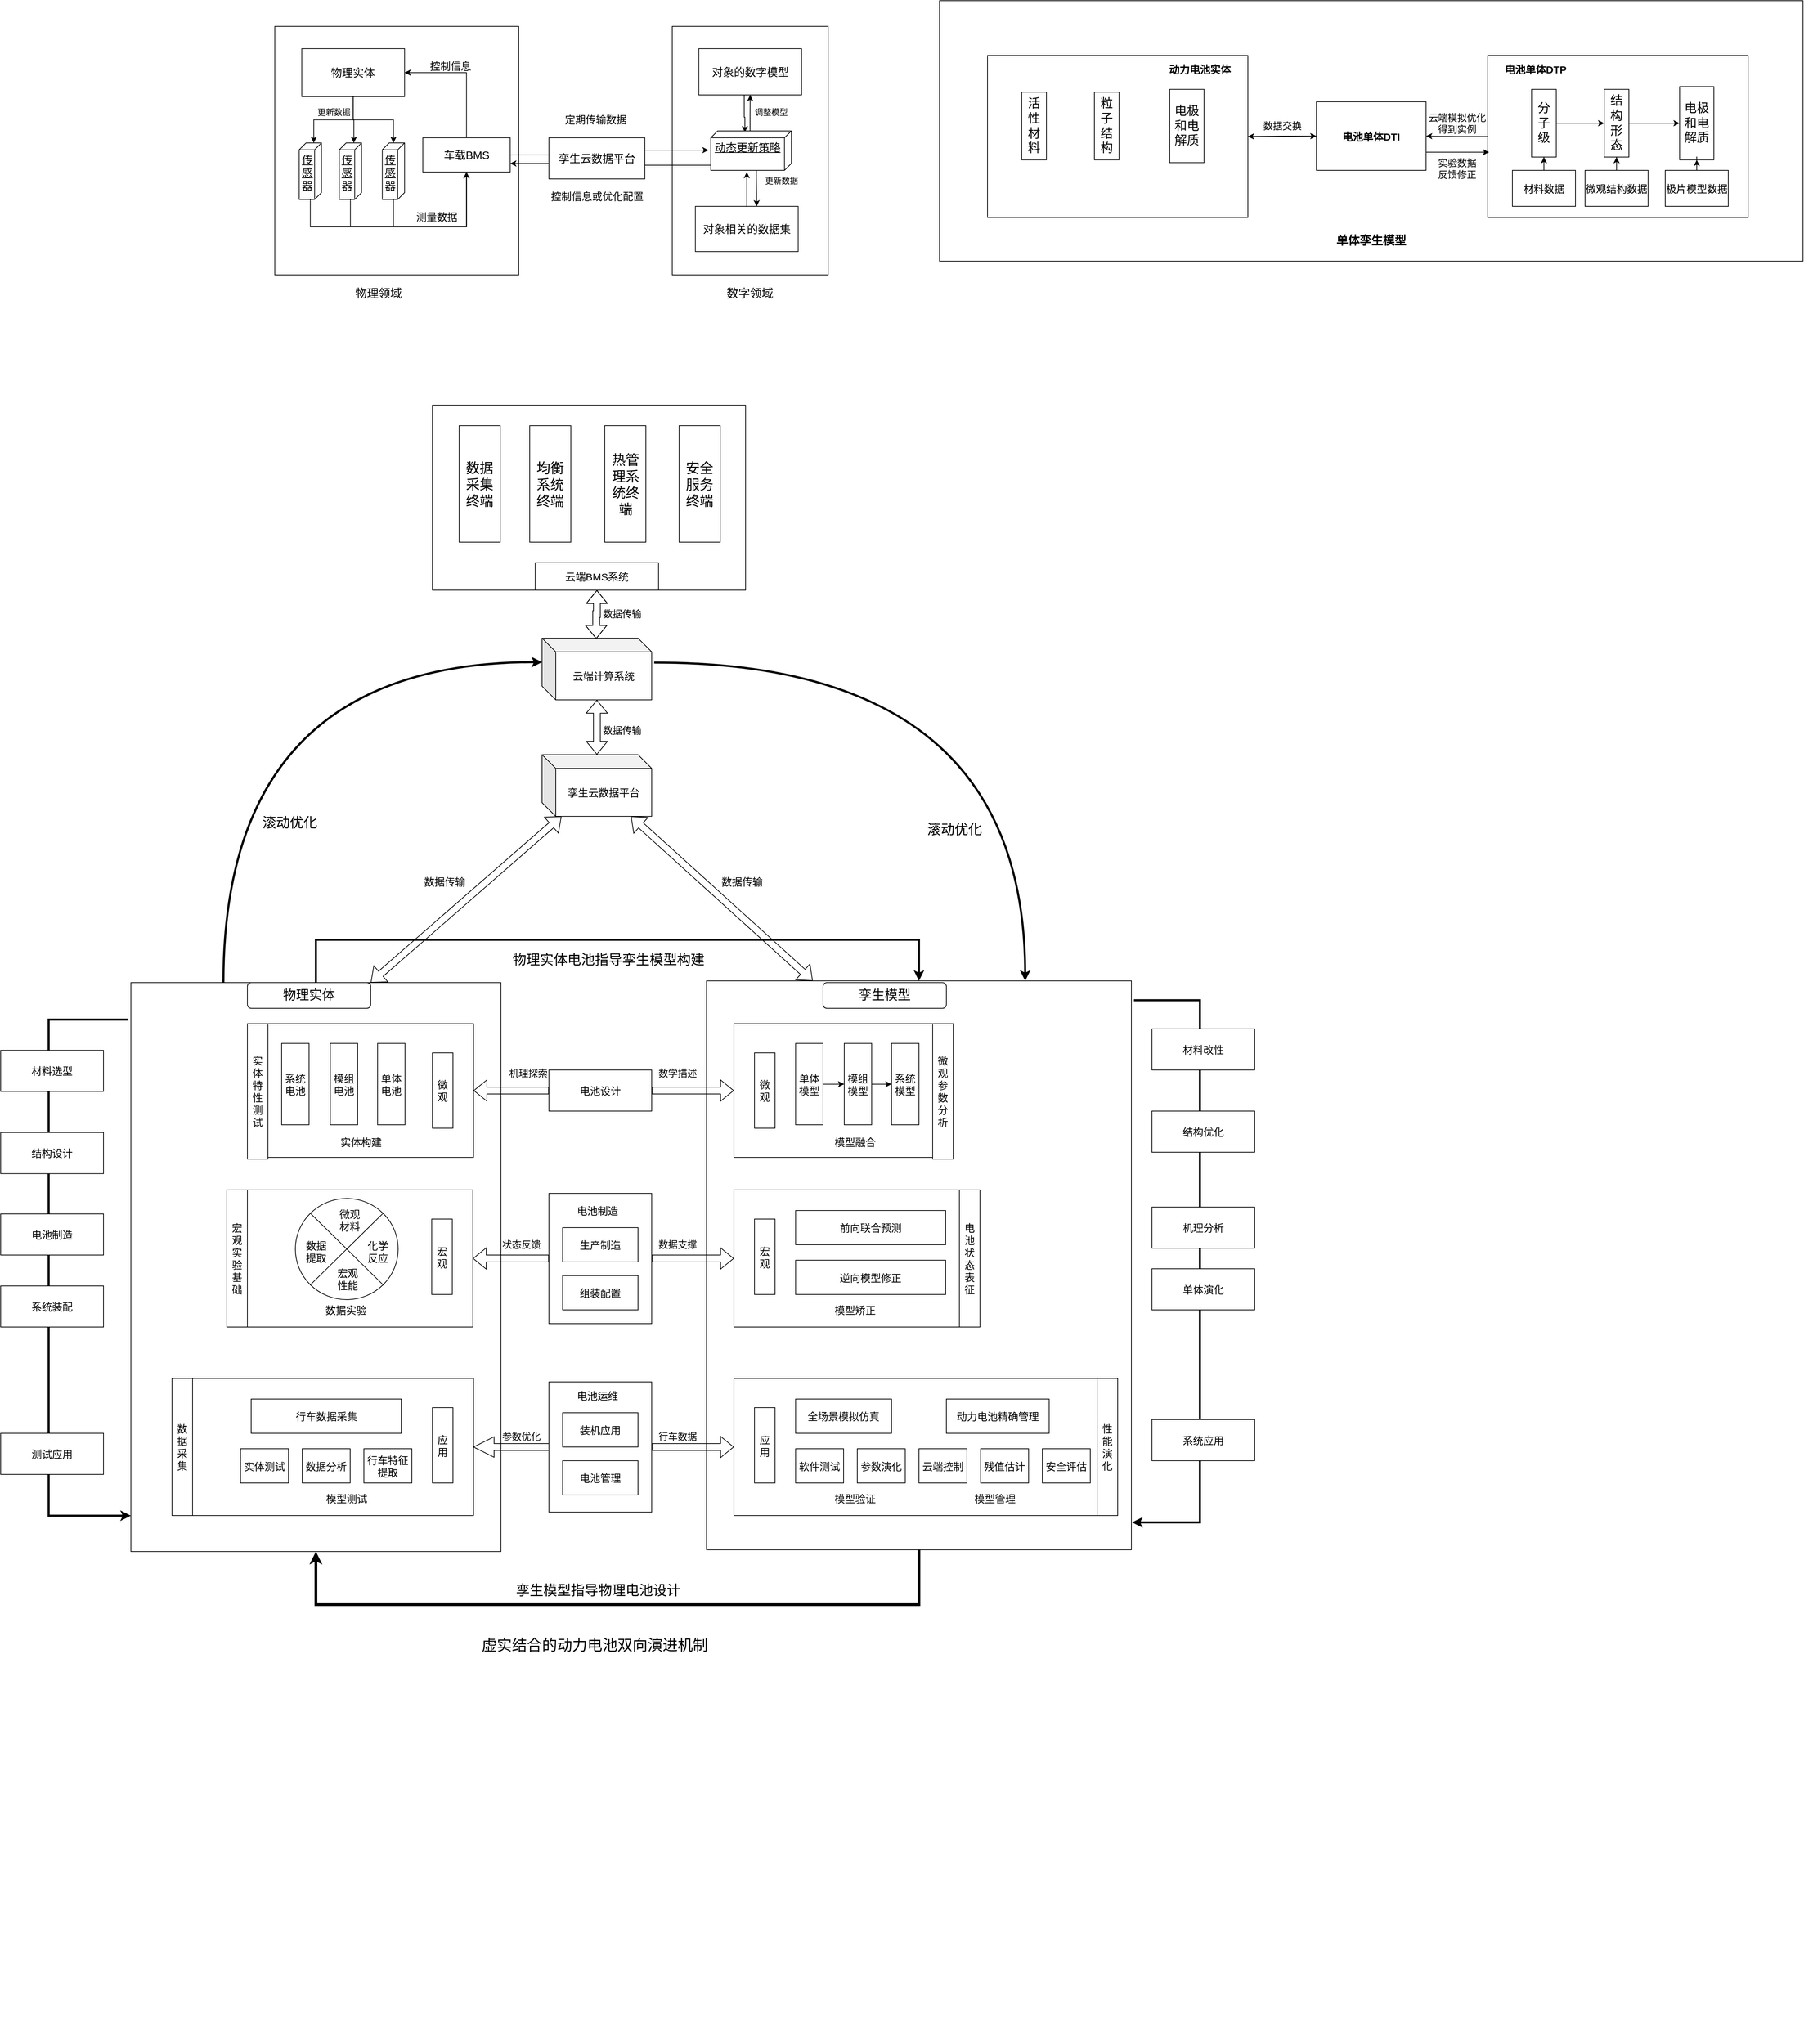 <mxfile version="21.1.2" type="github">
  <diagram name="第 1 页" id="kRsDdAJmcFYVDiyYqfov">
    <mxGraphModel dx="2074" dy="2285" grid="1" gridSize="10" guides="1" tooltips="1" connect="1" arrows="1" fold="1" page="1" pageScale="1" pageWidth="827" pageHeight="1169" math="0" shadow="0">
      <root>
        <mxCell id="0" />
        <mxCell id="1" parent="0" />
        <mxCell id="HHfVAxRJ97_gboiNGHZT-26" value="" style="rounded=0;whiteSpace=wrap;html=1;" vertex="1" parent="1">
          <mxGeometry x="1420" y="-950" width="1260" height="380" as="geometry" />
        </mxCell>
        <mxCell id="HHfVAxRJ97_gboiNGHZT-15" value="" style="edgeStyle=orthogonalEdgeStyle;rounded=0;orthogonalLoop=1;jettySize=auto;html=1;" edge="1" parent="1" source="HHfVAxRJ97_gboiNGHZT-1" target="HHfVAxRJ97_gboiNGHZT-14">
          <mxGeometry relative="1" as="geometry" />
        </mxCell>
        <mxCell id="HHfVAxRJ97_gboiNGHZT-1" value="" style="rounded=0;whiteSpace=wrap;html=1;" vertex="1" parent="1">
          <mxGeometry x="2220" y="-870" width="380" height="236.25" as="geometry" />
        </mxCell>
        <mxCell id="SJJjyMjNgot3YzqLHS9h-1" value="" style="html=1;whiteSpace=wrap;" parent="1" vertex="1">
          <mxGeometry x="1030" y="-912.5" width="227.5" height="362.5" as="geometry" />
        </mxCell>
        <mxCell id="SJJjyMjNgot3YzqLHS9h-12" value="" style="html=1;whiteSpace=wrap;" parent="1" vertex="1">
          <mxGeometry x="450" y="-912.5" width="356" height="362.5" as="geometry" />
        </mxCell>
        <mxCell id="M97QuQFN97-HN9LesDDY-32" style="edgeStyle=orthogonalEdgeStyle;rounded=0;orthogonalLoop=1;jettySize=auto;html=1;entryX=1;entryY=0.75;entryDx=0;entryDy=0;exitX=0.887;exitY=0.985;exitDx=0;exitDy=0;exitPerimeter=0;" parent="1" source="SJJjyMjNgot3YzqLHS9h-7" target="M97QuQFN97-HN9LesDDY-17" edge="1">
          <mxGeometry relative="1" as="geometry">
            <Array as="points">
              <mxPoint x="1128" y="-710" />
              <mxPoint x="914" y="-710" />
              <mxPoint x="914" y="-712" />
            </Array>
          </mxGeometry>
        </mxCell>
        <mxCell id="lLylnK0KZeJBV6ZpUmbg-146" value="" style="rounded=0;whiteSpace=wrap;html=1;" parent="1" vertex="1">
          <mxGeometry x="680" y="-360" width="457" height="270" as="geometry" />
        </mxCell>
        <mxCell id="lLylnK0KZeJBV6ZpUmbg-130" style="edgeStyle=orthogonalEdgeStyle;rounded=0;orthogonalLoop=1;jettySize=auto;html=1;entryX=0.5;entryY=0;entryDx=0;entryDy=0;strokeWidth=3;" parent="1" source="lLylnK0KZeJBV6ZpUmbg-120" target="lLylnK0KZeJBV6ZpUmbg-126" edge="1">
          <mxGeometry relative="1" as="geometry">
            <Array as="points">
              <mxPoint x="510" y="420" />
              <mxPoint x="1390" y="420" />
            </Array>
          </mxGeometry>
        </mxCell>
        <mxCell id="lLylnK0KZeJBV6ZpUmbg-142" style="edgeStyle=orthogonalEdgeStyle;rounded=0;orthogonalLoop=1;jettySize=auto;html=1;exitX=0.25;exitY=0;exitDx=0;exitDy=0;entryX=0;entryY=0;entryDx=0;entryDy=35;entryPerimeter=0;curved=1;strokeWidth=3;" parent="1" source="lLylnK0KZeJBV6ZpUmbg-120" target="lLylnK0KZeJBV6ZpUmbg-9" edge="1">
          <mxGeometry relative="1" as="geometry" />
        </mxCell>
        <mxCell id="lLylnK0KZeJBV6ZpUmbg-120" value="" style="rounded=0;whiteSpace=wrap;html=1;" parent="1" vertex="1">
          <mxGeometry x="240" y="482.5" width="540" height="830" as="geometry" />
        </mxCell>
        <mxCell id="lLylnK0KZeJBV6ZpUmbg-102" value="" style="group;flipH=1;" parent="1" vertex="1" connectable="0">
          <mxGeometry x="300" y="1060" width="440" height="970" as="geometry" />
        </mxCell>
        <mxCell id="lLylnK0KZeJBV6ZpUmbg-103" value="" style="rounded=0;whiteSpace=wrap;html=1;flipH=0;flipV=0;" parent="lLylnK0KZeJBV6ZpUmbg-102" vertex="1">
          <mxGeometry width="440" height="200" as="geometry" />
        </mxCell>
        <mxCell id="lLylnK0KZeJBV6ZpUmbg-104" value="&lt;font style=&quot;font-size: 15px;&quot;&gt;应用&lt;/font&gt;" style="rounded=0;whiteSpace=wrap;html=1;" parent="lLylnK0KZeJBV6ZpUmbg-102" vertex="1">
          <mxGeometry x="380" y="42.5" width="30" height="110" as="geometry" />
        </mxCell>
        <mxCell id="lLylnK0KZeJBV6ZpUmbg-105" value="&lt;font style=&quot;font-size: 15px;&quot;&gt;数据采集&lt;/font&gt;" style="rounded=0;whiteSpace=wrap;html=1;" parent="lLylnK0KZeJBV6ZpUmbg-102" vertex="1">
          <mxGeometry width="30" height="200" as="geometry" />
        </mxCell>
        <mxCell id="lLylnK0KZeJBV6ZpUmbg-106" value="&lt;font style=&quot;font-size: 15px;&quot;&gt;行车数据采集&lt;/font&gt;" style="rounded=0;whiteSpace=wrap;html=1;" parent="lLylnK0KZeJBV6ZpUmbg-102" vertex="1">
          <mxGeometry x="115.5" y="30" width="219" height="50" as="geometry" />
        </mxCell>
        <mxCell id="lLylnK0KZeJBV6ZpUmbg-107" value="&lt;font style=&quot;font-size: 15px;&quot;&gt;行车特征提取&lt;/font&gt;" style="rounded=0;whiteSpace=wrap;html=1;" parent="lLylnK0KZeJBV6ZpUmbg-102" vertex="1">
          <mxGeometry x="280" y="102.5" width="70" height="50" as="geometry" />
        </mxCell>
        <mxCell id="lLylnK0KZeJBV6ZpUmbg-108" value="&lt;div style=&quot;text-align: center;&quot;&gt;&lt;span style=&quot;background-color: initial; font-family: Helvetica;&quot;&gt;&lt;font style=&quot;font-size: 15px;&quot;&gt;模型测试&lt;/font&gt;&lt;/span&gt;&lt;/div&gt;" style="text;whiteSpace=wrap;html=1;" parent="lLylnK0KZeJBV6ZpUmbg-102" vertex="1">
          <mxGeometry x="222.5" y="160" width="73" height="30" as="geometry" />
        </mxCell>
        <mxCell id="lLylnK0KZeJBV6ZpUmbg-109" value="&lt;font style=&quot;font-size: 15px;&quot;&gt;数据分析&lt;/font&gt;" style="rounded=0;whiteSpace=wrap;html=1;" parent="lLylnK0KZeJBV6ZpUmbg-102" vertex="1">
          <mxGeometry x="190" y="102.5" width="70" height="50" as="geometry" />
        </mxCell>
        <mxCell id="lLylnK0KZeJBV6ZpUmbg-110" value="&lt;font style=&quot;font-size: 15px;&quot;&gt;实体测试&lt;/font&gt;" style="rounded=0;whiteSpace=wrap;html=1;" parent="lLylnK0KZeJBV6ZpUmbg-102" vertex="1">
          <mxGeometry x="100" y="102.5" width="70" height="50" as="geometry" />
        </mxCell>
        <mxCell id="lLylnK0KZeJBV6ZpUmbg-128" style="edgeStyle=orthogonalEdgeStyle;rounded=0;orthogonalLoop=1;jettySize=auto;html=1;entryX=0.5;entryY=1;entryDx=0;entryDy=0;exitX=0.5;exitY=1;exitDx=0;exitDy=0;startArrow=none;startFill=0;strokeWidth=4;" parent="1" source="lLylnK0KZeJBV6ZpUmbg-126" target="lLylnK0KZeJBV6ZpUmbg-120" edge="1">
          <mxGeometry relative="1" as="geometry">
            <Array as="points">
              <mxPoint x="1390" y="1390" />
              <mxPoint x="510" y="1390" />
            </Array>
          </mxGeometry>
        </mxCell>
        <mxCell id="lLylnK0KZeJBV6ZpUmbg-126" value="" style="rounded=0;whiteSpace=wrap;html=1;" parent="1" vertex="1">
          <mxGeometry x="1080" y="480" width="620" height="830" as="geometry" />
        </mxCell>
        <mxCell id="lLylnK0KZeJBV6ZpUmbg-77" style="edgeStyle=orthogonalEdgeStyle;rounded=0;orthogonalLoop=1;jettySize=auto;html=1;shape=flexArrow;" parent="1" source="lLylnK0KZeJBV6ZpUmbg-18" target="lLylnK0KZeJBV6ZpUmbg-53" edge="1">
          <mxGeometry relative="1" as="geometry" />
        </mxCell>
        <mxCell id="lLylnK0KZeJBV6ZpUmbg-78" style="edgeStyle=orthogonalEdgeStyle;rounded=0;orthogonalLoop=1;jettySize=auto;html=1;entryX=0;entryY=0.5;entryDx=0;entryDy=0;shape=flexArrow;" parent="1" source="lLylnK0KZeJBV6ZpUmbg-18" target="lLylnK0KZeJBV6ZpUmbg-48" edge="1">
          <mxGeometry relative="1" as="geometry" />
        </mxCell>
        <mxCell id="lLylnK0KZeJBV6ZpUmbg-14" style="edgeStyle=orthogonalEdgeStyle;rounded=0;orthogonalLoop=1;jettySize=auto;html=1;entryX=0.494;entryY=0.011;entryDx=0;entryDy=0;entryPerimeter=0;startArrow=classic;startFill=1;shape=flexArrow;" parent="1" source="lLylnK0KZeJBV6ZpUmbg-7" target="lLylnK0KZeJBV6ZpUmbg-9" edge="1">
          <mxGeometry relative="1" as="geometry" />
        </mxCell>
        <mxCell id="lLylnK0KZeJBV6ZpUmbg-7" value="&lt;font style=&quot;font-size: 15px;&quot;&gt;云端BMS系统&lt;/font&gt;" style="rounded=0;whiteSpace=wrap;html=1;" parent="1" vertex="1">
          <mxGeometry x="830" y="-130" width="180" height="40" as="geometry" />
        </mxCell>
        <mxCell id="lLylnK0KZeJBV6ZpUmbg-38" style="edgeStyle=orthogonalEdgeStyle;rounded=0;orthogonalLoop=1;jettySize=auto;html=1;entryX=0;entryY=0.5;entryDx=0;entryDy=0;shape=flexArrow;" parent="1" source="lLylnK0KZeJBV6ZpUmbg-8" target="lLylnK0KZeJBV6ZpUmbg-29" edge="1">
          <mxGeometry relative="1" as="geometry" />
        </mxCell>
        <mxCell id="lLylnK0KZeJBV6ZpUmbg-40" style="edgeStyle=orthogonalEdgeStyle;rounded=0;orthogonalLoop=1;jettySize=auto;html=1;entryX=1;entryY=0.5;entryDx=0;entryDy=0;shape=flexArrow;" parent="1" source="lLylnK0KZeJBV6ZpUmbg-8" target="lLylnK0KZeJBV6ZpUmbg-33" edge="1">
          <mxGeometry relative="1" as="geometry" />
        </mxCell>
        <mxCell id="lLylnK0KZeJBV6ZpUmbg-8" value="&lt;font style=&quot;font-size: 15px;&quot;&gt;电池设计&lt;/font&gt;" style="rounded=0;whiteSpace=wrap;html=1;" parent="1" vertex="1">
          <mxGeometry x="850" y="610" width="150" height="60" as="geometry" />
        </mxCell>
        <mxCell id="lLylnK0KZeJBV6ZpUmbg-12" value="" style="edgeStyle=orthogonalEdgeStyle;rounded=0;orthogonalLoop=1;jettySize=auto;html=1;startArrow=classic;startFill=1;shape=flexArrow;" parent="1" source="lLylnK0KZeJBV6ZpUmbg-9" target="lLylnK0KZeJBV6ZpUmbg-11" edge="1">
          <mxGeometry relative="1" as="geometry" />
        </mxCell>
        <mxCell id="lLylnK0KZeJBV6ZpUmbg-9" value="&lt;font style=&quot;font-size: 15px;&quot;&gt;云端计算系统&lt;/font&gt;" style="shape=cube;whiteSpace=wrap;html=1;boundedLbl=1;backgroundOutline=1;darkOpacity=0.05;darkOpacity2=0.1;size=20;" parent="1" vertex="1">
          <mxGeometry x="840" y="-20" width="160" height="90" as="geometry" />
        </mxCell>
        <mxCell id="lLylnK0KZeJBV6ZpUmbg-132" style="rounded=0;orthogonalLoop=1;jettySize=auto;html=1;entryX=1;entryY=0;entryDx=0;entryDy=0;shape=flexArrow;startArrow=block;" parent="1" source="lLylnK0KZeJBV6ZpUmbg-11" target="lLylnK0KZeJBV6ZpUmbg-127" edge="1">
          <mxGeometry relative="1" as="geometry" />
        </mxCell>
        <mxCell id="lLylnK0KZeJBV6ZpUmbg-134" style="rounded=0;orthogonalLoop=1;jettySize=auto;html=1;entryX=0.25;entryY=0;entryDx=0;entryDy=0;shape=flexArrow;startArrow=block;" parent="1" source="lLylnK0KZeJBV6ZpUmbg-11" target="lLylnK0KZeJBV6ZpUmbg-126" edge="1">
          <mxGeometry relative="1" as="geometry" />
        </mxCell>
        <mxCell id="lLylnK0KZeJBV6ZpUmbg-144" style="edgeStyle=orthogonalEdgeStyle;rounded=0;orthogonalLoop=1;jettySize=auto;html=1;entryX=0.75;entryY=0;entryDx=0;entryDy=0;curved=1;strokeWidth=3;exitX=1.023;exitY=0.396;exitDx=0;exitDy=0;exitPerimeter=0;" parent="1" source="lLylnK0KZeJBV6ZpUmbg-9" target="lLylnK0KZeJBV6ZpUmbg-126" edge="1">
          <mxGeometry relative="1" as="geometry">
            <Array as="points">
              <mxPoint x="1545" y="16" />
            </Array>
          </mxGeometry>
        </mxCell>
        <mxCell id="lLylnK0KZeJBV6ZpUmbg-11" value="&lt;font style=&quot;font-size: 15px;&quot;&gt;孪生云数据平台&lt;/font&gt;" style="shape=cube;whiteSpace=wrap;html=1;boundedLbl=1;backgroundOutline=1;darkOpacity=0.05;darkOpacity2=0.1;size=20;" parent="1" vertex="1">
          <mxGeometry x="840" y="150" width="160" height="90" as="geometry" />
        </mxCell>
        <mxCell id="lLylnK0KZeJBV6ZpUmbg-16" value="&lt;span style=&quot;color: rgb(0, 0, 0); font-family: Helvetica; font-style: normal; font-variant-ligatures: normal; font-variant-caps: normal; font-weight: 400; letter-spacing: normal; orphans: 2; text-align: center; text-indent: 0px; text-transform: none; widows: 2; word-spacing: 0px; -webkit-text-stroke-width: 0px; background-color: rgb(251, 251, 251); text-decoration-thickness: initial; text-decoration-style: initial; text-decoration-color: initial; float: none; display: inline !important;&quot;&gt;&lt;font style=&quot;font-size: 14px;&quot;&gt;数据传输&lt;/font&gt;&lt;/span&gt;" style="text;whiteSpace=wrap;html=1;" parent="1" vertex="1">
          <mxGeometry x="927" y="100" width="73" height="30" as="geometry" />
        </mxCell>
        <mxCell id="lLylnK0KZeJBV6ZpUmbg-17" value="&lt;span style=&quot;color: rgb(0, 0, 0); font-family: Helvetica; font-style: normal; font-variant-ligatures: normal; font-variant-caps: normal; font-weight: 400; letter-spacing: normal; orphans: 2; text-align: center; text-indent: 0px; text-transform: none; widows: 2; word-spacing: 0px; -webkit-text-stroke-width: 0px; background-color: rgb(251, 251, 251); text-decoration-thickness: initial; text-decoration-style: initial; text-decoration-color: initial; float: none; display: inline !important;&quot;&gt;&lt;font style=&quot;font-size: 14px;&quot;&gt;数据传输&lt;/font&gt;&lt;/span&gt;" style="text;whiteSpace=wrap;html=1;" parent="1" vertex="1">
          <mxGeometry x="927" y="-70" width="73" height="30" as="geometry" />
        </mxCell>
        <mxCell id="lLylnK0KZeJBV6ZpUmbg-39" value="&lt;div style=&quot;text-align: center;&quot;&gt;&lt;span style=&quot;background-color: initial; font-family: Helvetica; font-size: 14px;&quot;&gt;数学描述&lt;/span&gt;&lt;/div&gt;" style="text;whiteSpace=wrap;html=1;" parent="1" vertex="1">
          <mxGeometry x="1008" y="600" width="73" height="30" as="geometry" />
        </mxCell>
        <mxCell id="lLylnK0KZeJBV6ZpUmbg-41" value="&lt;div style=&quot;text-align: center;&quot;&gt;&lt;span style=&quot;background-color: initial; font-family: Helvetica; font-size: 14px;&quot;&gt;机理探索&lt;/span&gt;&lt;/div&gt;" style="text;whiteSpace=wrap;html=1;" parent="1" vertex="1">
          <mxGeometry x="790" y="600" width="73" height="30" as="geometry" />
        </mxCell>
        <mxCell id="lLylnK0KZeJBV6ZpUmbg-76" value="" style="group" parent="1" vertex="1" connectable="0">
          <mxGeometry x="1120" y="785" width="359" height="200" as="geometry" />
        </mxCell>
        <mxCell id="lLylnK0KZeJBV6ZpUmbg-48" value="" style="rounded=0;whiteSpace=wrap;html=1;" parent="lLylnK0KZeJBV6ZpUmbg-76" vertex="1">
          <mxGeometry width="359" height="200" as="geometry" />
        </mxCell>
        <mxCell id="lLylnK0KZeJBV6ZpUmbg-27" value="&lt;font style=&quot;font-size: 15px;&quot;&gt;宏观&lt;/font&gt;" style="rounded=0;whiteSpace=wrap;html=1;" parent="lLylnK0KZeJBV6ZpUmbg-76" vertex="1">
          <mxGeometry x="30" y="42.5" width="30" height="110" as="geometry" />
        </mxCell>
        <mxCell id="lLylnK0KZeJBV6ZpUmbg-49" value="&lt;font style=&quot;font-size: 15px;&quot;&gt;电池状态表征&lt;/font&gt;" style="rounded=0;whiteSpace=wrap;html=1;" parent="lLylnK0KZeJBV6ZpUmbg-76" vertex="1">
          <mxGeometry x="329" width="30" height="200" as="geometry" />
        </mxCell>
        <mxCell id="lLylnK0KZeJBV6ZpUmbg-50" value="&lt;font style=&quot;font-size: 15px;&quot;&gt;前向联合预测&lt;/font&gt;" style="rounded=0;whiteSpace=wrap;html=1;" parent="lLylnK0KZeJBV6ZpUmbg-76" vertex="1">
          <mxGeometry x="90" y="30" width="219" height="50" as="geometry" />
        </mxCell>
        <mxCell id="lLylnK0KZeJBV6ZpUmbg-51" value="&lt;font style=&quot;font-size: 15px;&quot;&gt;逆向模型修正&lt;/font&gt;" style="rounded=0;whiteSpace=wrap;html=1;" parent="lLylnK0KZeJBV6ZpUmbg-76" vertex="1">
          <mxGeometry x="90" y="102.5" width="219" height="50" as="geometry" />
        </mxCell>
        <mxCell id="lLylnK0KZeJBV6ZpUmbg-52" value="&lt;div style=&quot;text-align: center;&quot;&gt;&lt;span style=&quot;background-color: initial; font-family: Helvetica;&quot;&gt;&lt;font style=&quot;font-size: 15px;&quot;&gt;模型矫正&lt;/font&gt;&lt;/span&gt;&lt;/div&gt;" style="text;whiteSpace=wrap;html=1;" parent="lLylnK0KZeJBV6ZpUmbg-76" vertex="1">
          <mxGeometry x="144.5" y="160" width="73" height="30" as="geometry" />
        </mxCell>
        <mxCell id="lLylnK0KZeJBV6ZpUmbg-79" value="&lt;div style=&quot;text-align: center;&quot;&gt;&lt;span style=&quot;background-color: initial; font-family: Helvetica; font-size: 14px;&quot;&gt;状态反馈&lt;/span&gt;&lt;/div&gt;" style="text;whiteSpace=wrap;html=1;" parent="1" vertex="1">
          <mxGeometry x="780" y="850" width="73" height="30" as="geometry" />
        </mxCell>
        <mxCell id="lLylnK0KZeJBV6ZpUmbg-80" value="&lt;div style=&quot;text-align: center;&quot;&gt;&lt;font face=&quot;Helvetica&quot;&gt;&lt;span style=&quot;font-size: 14px;&quot;&gt;数据支撑&lt;/span&gt;&lt;/font&gt;&lt;/div&gt;" style="text;whiteSpace=wrap;html=1;" parent="1" vertex="1">
          <mxGeometry x="1008" y="850" width="73" height="30" as="geometry" />
        </mxCell>
        <mxCell id="lLylnK0KZeJBV6ZpUmbg-81" value="" style="group" parent="1" vertex="1" connectable="0">
          <mxGeometry x="850" y="1060" width="400" height="440" as="geometry" />
        </mxCell>
        <mxCell id="lLylnK0KZeJBV6ZpUmbg-22" value="" style="rounded=0;whiteSpace=wrap;html=1;" parent="lLylnK0KZeJBV6ZpUmbg-81" vertex="1">
          <mxGeometry y="5" width="150" height="190" as="geometry" />
        </mxCell>
        <mxCell id="lLylnK0KZeJBV6ZpUmbg-23" value="&lt;font style=&quot;font-size: 15px;&quot;&gt;装机应用&lt;/font&gt;" style="rounded=0;whiteSpace=wrap;html=1;" parent="lLylnK0KZeJBV6ZpUmbg-81" vertex="1">
          <mxGeometry x="20" y="50" width="110" height="50" as="geometry" />
        </mxCell>
        <mxCell id="lLylnK0KZeJBV6ZpUmbg-24" value="&lt;font style=&quot;font-size: 15px;&quot;&gt;电池管理&lt;/font&gt;" style="rounded=0;whiteSpace=wrap;html=1;" parent="lLylnK0KZeJBV6ZpUmbg-81" vertex="1">
          <mxGeometry x="20" y="120" width="110" height="50" as="geometry" />
        </mxCell>
        <mxCell id="lLylnK0KZeJBV6ZpUmbg-25" value="&lt;span style=&quot;color: rgb(0, 0, 0); font-family: Helvetica; font-style: normal; font-variant-ligatures: normal; font-variant-caps: normal; font-weight: 400; letter-spacing: normal; orphans: 2; text-align: center; text-indent: 0px; text-transform: none; widows: 2; word-spacing: 0px; -webkit-text-stroke-width: 0px; background-color: rgb(251, 251, 251); text-decoration-thickness: initial; text-decoration-style: initial; text-decoration-color: initial; float: none; display: inline !important;&quot;&gt;&lt;font style=&quot;font-size: 15px;&quot;&gt;电池运维&lt;/font&gt;&lt;/span&gt;" style="text;whiteSpace=wrap;html=1;" parent="lLylnK0KZeJBV6ZpUmbg-81" vertex="1">
          <mxGeometry x="38.5" y="10" width="73" height="30" as="geometry" />
        </mxCell>
        <mxCell id="lLylnK0KZeJBV6ZpUmbg-129" value="&lt;div style=&quot;text-align: center;&quot;&gt;&lt;font style=&quot;font-size: 20px;&quot; face=&quot;Helvetica&quot;&gt;孪生模型指导物理电池设计&lt;/font&gt;&lt;/div&gt;" style="text;whiteSpace=wrap;html=1;" parent="lLylnK0KZeJBV6ZpUmbg-81" vertex="1">
          <mxGeometry x="-50" y="290" width="260" height="30" as="geometry" />
        </mxCell>
        <mxCell id="lLylnK0KZeJBV6ZpUmbg-136" value="&lt;div class=&quot;lake-content&quot;&gt;&lt;span class=&quot;ne-text&quot;&gt;&lt;font style=&quot;font-size: 22px;&quot;&gt;虚实结合的动力电池双向演进机制&lt;/font&gt;&lt;/span&gt;&lt;/div&gt;" style="text;whiteSpace=wrap;html=1;" parent="lLylnK0KZeJBV6ZpUmbg-81" vertex="1">
          <mxGeometry x="-100" y="370" width="500" height="40" as="geometry" />
        </mxCell>
        <mxCell id="lLylnK0KZeJBV6ZpUmbg-82" value="" style="group" parent="1" vertex="1" connectable="0">
          <mxGeometry x="850" y="790" width="150" height="190" as="geometry" />
        </mxCell>
        <mxCell id="lLylnK0KZeJBV6ZpUmbg-18" value="" style="rounded=0;whiteSpace=wrap;html=1;" parent="lLylnK0KZeJBV6ZpUmbg-82" vertex="1">
          <mxGeometry width="150" height="190" as="geometry" />
        </mxCell>
        <mxCell id="lLylnK0KZeJBV6ZpUmbg-19" value="&lt;font style=&quot;font-size: 15px;&quot;&gt;生产制造&lt;/font&gt;" style="rounded=0;whiteSpace=wrap;html=1;" parent="lLylnK0KZeJBV6ZpUmbg-82" vertex="1">
          <mxGeometry x="20" y="50" width="110" height="50" as="geometry" />
        </mxCell>
        <mxCell id="lLylnK0KZeJBV6ZpUmbg-20" value="&lt;font style=&quot;font-size: 15px;&quot;&gt;组装配置&lt;/font&gt;" style="rounded=0;whiteSpace=wrap;html=1;" parent="lLylnK0KZeJBV6ZpUmbg-82" vertex="1">
          <mxGeometry x="20" y="120" width="110" height="50" as="geometry" />
        </mxCell>
        <mxCell id="lLylnK0KZeJBV6ZpUmbg-21" value="&lt;span style=&quot;color: rgb(0, 0, 0); font-family: Helvetica; font-style: normal; font-variant-ligatures: normal; font-variant-caps: normal; font-weight: 400; letter-spacing: normal; orphans: 2; text-align: center; text-indent: 0px; text-transform: none; widows: 2; word-spacing: 0px; -webkit-text-stroke-width: 0px; background-color: rgb(251, 251, 251); text-decoration-thickness: initial; text-decoration-style: initial; text-decoration-color: initial; float: none; display: inline !important;&quot;&gt;&lt;font style=&quot;font-size: 15px;&quot;&gt;电池制造&lt;/font&gt;&lt;/span&gt;" style="text;whiteSpace=wrap;html=1;" parent="lLylnK0KZeJBV6ZpUmbg-82" vertex="1">
          <mxGeometry x="38.5" y="10" width="73" height="30" as="geometry" />
        </mxCell>
        <mxCell id="lLylnK0KZeJBV6ZpUmbg-83" value="" style="group" parent="1" vertex="1" connectable="0">
          <mxGeometry x="1120" y="1060" width="560" height="200" as="geometry" />
        </mxCell>
        <mxCell id="lLylnK0KZeJBV6ZpUmbg-84" value="" style="rounded=0;whiteSpace=wrap;html=1;" parent="lLylnK0KZeJBV6ZpUmbg-83" vertex="1">
          <mxGeometry width="560" height="200" as="geometry" />
        </mxCell>
        <mxCell id="lLylnK0KZeJBV6ZpUmbg-85" value="&lt;font style=&quot;font-size: 15px;&quot;&gt;应用&lt;/font&gt;" style="rounded=0;whiteSpace=wrap;html=1;" parent="lLylnK0KZeJBV6ZpUmbg-83" vertex="1">
          <mxGeometry x="30" y="42.5" width="30" height="110" as="geometry" />
        </mxCell>
        <mxCell id="lLylnK0KZeJBV6ZpUmbg-86" value="&lt;font style=&quot;font-size: 15px;&quot;&gt;性能演化&lt;/font&gt;" style="rounded=0;whiteSpace=wrap;html=1;" parent="lLylnK0KZeJBV6ZpUmbg-83" vertex="1">
          <mxGeometry x="530" width="30" height="200" as="geometry" />
        </mxCell>
        <mxCell id="lLylnK0KZeJBV6ZpUmbg-87" value="&lt;font style=&quot;font-size: 15px;&quot;&gt;全场景模拟仿真&lt;/font&gt;" style="rounded=0;whiteSpace=wrap;html=1;" parent="lLylnK0KZeJBV6ZpUmbg-83" vertex="1">
          <mxGeometry x="90" y="30" width="140" height="50" as="geometry" />
        </mxCell>
        <mxCell id="lLylnK0KZeJBV6ZpUmbg-88" value="&lt;font style=&quot;font-size: 15px;&quot;&gt;软件测试&lt;/font&gt;" style="rounded=0;whiteSpace=wrap;html=1;" parent="lLylnK0KZeJBV6ZpUmbg-83" vertex="1">
          <mxGeometry x="90" y="102.5" width="70" height="50" as="geometry" />
        </mxCell>
        <mxCell id="lLylnK0KZeJBV6ZpUmbg-89" value="&lt;div style=&quot;text-align: center;&quot;&gt;&lt;span style=&quot;background-color: initial; font-family: Helvetica;&quot;&gt;&lt;font style=&quot;font-size: 15px;&quot;&gt;模型验证&lt;/font&gt;&lt;/span&gt;&lt;/div&gt;" style="text;whiteSpace=wrap;html=1;" parent="lLylnK0KZeJBV6ZpUmbg-83" vertex="1">
          <mxGeometry x="144.5" y="160" width="73" height="30" as="geometry" />
        </mxCell>
        <mxCell id="lLylnK0KZeJBV6ZpUmbg-92" value="&lt;font style=&quot;font-size: 15px;&quot;&gt;参数演化&lt;/font&gt;" style="rounded=0;whiteSpace=wrap;html=1;" parent="lLylnK0KZeJBV6ZpUmbg-83" vertex="1">
          <mxGeometry x="180" y="102.5" width="70" height="50" as="geometry" />
        </mxCell>
        <mxCell id="lLylnK0KZeJBV6ZpUmbg-101" value="&lt;font style=&quot;font-size: 15px;&quot;&gt;云端控制&lt;/font&gt;" style="rounded=0;whiteSpace=wrap;html=1;" parent="lLylnK0KZeJBV6ZpUmbg-83" vertex="1">
          <mxGeometry x="270" y="102.5" width="70" height="50" as="geometry" />
        </mxCell>
        <mxCell id="lLylnK0KZeJBV6ZpUmbg-138" value="&lt;font style=&quot;font-size: 15px;&quot;&gt;动力电池精确管理&lt;/font&gt;" style="rounded=0;whiteSpace=wrap;html=1;" parent="lLylnK0KZeJBV6ZpUmbg-83" vertex="1">
          <mxGeometry x="310" y="30" width="150" height="50" as="geometry" />
        </mxCell>
        <mxCell id="lLylnK0KZeJBV6ZpUmbg-139" value="&lt;div style=&quot;text-align: center;&quot;&gt;&lt;span style=&quot;background-color: initial; font-family: Helvetica;&quot;&gt;&lt;font style=&quot;font-size: 15px;&quot;&gt;模型管理&lt;/font&gt;&lt;/span&gt;&lt;/div&gt;" style="text;whiteSpace=wrap;html=1;" parent="lLylnK0KZeJBV6ZpUmbg-83" vertex="1">
          <mxGeometry x="348.5" y="160" width="73" height="30" as="geometry" />
        </mxCell>
        <mxCell id="lLylnK0KZeJBV6ZpUmbg-140" value="&lt;font style=&quot;font-size: 15px;&quot;&gt;残值估计&lt;/font&gt;" style="rounded=0;whiteSpace=wrap;html=1;" parent="lLylnK0KZeJBV6ZpUmbg-83" vertex="1">
          <mxGeometry x="360" y="102.5" width="70" height="50" as="geometry" />
        </mxCell>
        <mxCell id="lLylnK0KZeJBV6ZpUmbg-141" value="&lt;font style=&quot;font-size: 15px;&quot;&gt;安全评估&lt;/font&gt;" style="rounded=0;whiteSpace=wrap;html=1;" parent="lLylnK0KZeJBV6ZpUmbg-83" vertex="1">
          <mxGeometry x="450" y="102.5" width="70" height="50" as="geometry" />
        </mxCell>
        <mxCell id="lLylnK0KZeJBV6ZpUmbg-113" style="edgeStyle=orthogonalEdgeStyle;rounded=0;orthogonalLoop=1;jettySize=auto;html=1;entryX=0;entryY=0.5;entryDx=0;entryDy=0;shape=flexArrow;" parent="1" source="lLylnK0KZeJBV6ZpUmbg-22" target="lLylnK0KZeJBV6ZpUmbg-84" edge="1">
          <mxGeometry relative="1" as="geometry" />
        </mxCell>
        <mxCell id="lLylnK0KZeJBV6ZpUmbg-114" value="&lt;div style=&quot;text-align: center;&quot;&gt;&lt;font face=&quot;Helvetica&quot;&gt;&lt;span style=&quot;font-size: 14px;&quot;&gt;行车数据&lt;/span&gt;&lt;/font&gt;&lt;/div&gt;" style="text;whiteSpace=wrap;html=1;" parent="1" vertex="1">
          <mxGeometry x="1008" y="1130" width="73" height="30" as="geometry" />
        </mxCell>
        <mxCell id="lLylnK0KZeJBV6ZpUmbg-115" style="edgeStyle=orthogonalEdgeStyle;rounded=0;orthogonalLoop=1;jettySize=auto;html=1;entryX=1;entryY=0.5;entryDx=0;entryDy=0;shape=arrow;" parent="1" source="lLylnK0KZeJBV6ZpUmbg-22" target="lLylnK0KZeJBV6ZpUmbg-103" edge="1">
          <mxGeometry relative="1" as="geometry">
            <Array as="points">
              <mxPoint x="780" y="1160" />
              <mxPoint x="780" y="1160" />
            </Array>
          </mxGeometry>
        </mxCell>
        <mxCell id="lLylnK0KZeJBV6ZpUmbg-116" value="&lt;div style=&quot;text-align: center;&quot;&gt;&lt;span style=&quot;background-color: initial; font-family: Helvetica; font-size: 14px;&quot;&gt;参数优化&lt;/span&gt;&lt;/div&gt;" style="text;whiteSpace=wrap;html=1;" parent="1" vertex="1">
          <mxGeometry x="780" y="1130" width="73" height="30" as="geometry" />
        </mxCell>
        <mxCell id="lLylnK0KZeJBV6ZpUmbg-118" value="" style="group" parent="1" vertex="1" connectable="0">
          <mxGeometry x="1120" y="542.5" width="320" height="197.5" as="geometry" />
        </mxCell>
        <mxCell id="lLylnK0KZeJBV6ZpUmbg-29" value="" style="rounded=0;whiteSpace=wrap;html=1;" parent="lLylnK0KZeJBV6ZpUmbg-118" vertex="1">
          <mxGeometry width="320" height="195" as="geometry" />
        </mxCell>
        <mxCell id="lLylnK0KZeJBV6ZpUmbg-26" value="&lt;font style=&quot;font-size: 15px;&quot;&gt;微观&lt;/font&gt;" style="rounded=0;whiteSpace=wrap;html=1;" parent="lLylnK0KZeJBV6ZpUmbg-118" vertex="1">
          <mxGeometry x="30" y="42.5" width="30" height="110" as="geometry" />
        </mxCell>
        <mxCell id="lLylnK0KZeJBV6ZpUmbg-30" value="&lt;span style=&quot;font-size: 15px;&quot;&gt;单体模型&lt;/span&gt;" style="rounded=0;whiteSpace=wrap;html=1;" parent="lLylnK0KZeJBV6ZpUmbg-118" vertex="1">
          <mxGeometry x="90" y="28.75" width="40" height="118.75" as="geometry" />
        </mxCell>
        <mxCell id="lLylnK0KZeJBV6ZpUmbg-31" value="&lt;span style=&quot;font-size: 15px;&quot;&gt;模组模型&lt;/span&gt;" style="rounded=0;whiteSpace=wrap;html=1;" parent="lLylnK0KZeJBV6ZpUmbg-118" vertex="1">
          <mxGeometry x="161" y="28.75" width="40" height="118.75" as="geometry" />
        </mxCell>
        <mxCell id="lLylnK0KZeJBV6ZpUmbg-44" style="edgeStyle=orthogonalEdgeStyle;rounded=0;orthogonalLoop=1;jettySize=auto;html=1;entryX=0;entryY=0.5;entryDx=0;entryDy=0;" parent="lLylnK0KZeJBV6ZpUmbg-118" source="lLylnK0KZeJBV6ZpUmbg-30" target="lLylnK0KZeJBV6ZpUmbg-31" edge="1">
          <mxGeometry relative="1" as="geometry" />
        </mxCell>
        <mxCell id="lLylnK0KZeJBV6ZpUmbg-32" value="&lt;span style=&quot;font-size: 15px;&quot;&gt;系统模型&lt;/span&gt;" style="rounded=0;whiteSpace=wrap;html=1;" parent="lLylnK0KZeJBV6ZpUmbg-118" vertex="1">
          <mxGeometry x="230" y="28.75" width="40" height="118.75" as="geometry" />
        </mxCell>
        <mxCell id="lLylnK0KZeJBV6ZpUmbg-46" style="edgeStyle=orthogonalEdgeStyle;rounded=0;orthogonalLoop=1;jettySize=auto;html=1;entryX=0;entryY=0.5;entryDx=0;entryDy=0;" parent="lLylnK0KZeJBV6ZpUmbg-118" source="lLylnK0KZeJBV6ZpUmbg-31" target="lLylnK0KZeJBV6ZpUmbg-32" edge="1">
          <mxGeometry relative="1" as="geometry" />
        </mxCell>
        <mxCell id="lLylnK0KZeJBV6ZpUmbg-43" value="&lt;div style=&quot;text-align: center;&quot;&gt;&lt;span style=&quot;background-color: initial; font-family: Helvetica;&quot;&gt;&lt;font style=&quot;font-size: 15px;&quot;&gt;模型融合&lt;/font&gt;&lt;/span&gt;&lt;/div&gt;" style="text;whiteSpace=wrap;html=1;" parent="lLylnK0KZeJBV6ZpUmbg-118" vertex="1">
          <mxGeometry x="144.5" y="157.5" width="73" height="30" as="geometry" />
        </mxCell>
        <mxCell id="lLylnK0KZeJBV6ZpUmbg-111" value="&lt;span style=&quot;font-size: 15px;&quot;&gt;微观参数分析&lt;/span&gt;" style="rounded=0;whiteSpace=wrap;html=1;" parent="lLylnK0KZeJBV6ZpUmbg-118" vertex="1">
          <mxGeometry x="290" width="30" height="197.5" as="geometry" />
        </mxCell>
        <mxCell id="lLylnK0KZeJBV6ZpUmbg-119" value="" style="group" parent="1" vertex="1" connectable="0">
          <mxGeometry x="410" y="542.5" width="380" height="797.5" as="geometry" />
        </mxCell>
        <mxCell id="lLylnK0KZeJBV6ZpUmbg-33" value="" style="rounded=0;whiteSpace=wrap;html=1;" parent="lLylnK0KZeJBV6ZpUmbg-119" vertex="1">
          <mxGeometry width="330" height="195" as="geometry" />
        </mxCell>
        <mxCell id="lLylnK0KZeJBV6ZpUmbg-34" value="&lt;font style=&quot;font-size: 15px;&quot;&gt;微观&lt;/font&gt;" style="rounded=0;whiteSpace=wrap;html=1;" parent="lLylnK0KZeJBV6ZpUmbg-119" vertex="1">
          <mxGeometry x="270" y="42.5" width="30" height="110" as="geometry" />
        </mxCell>
        <mxCell id="lLylnK0KZeJBV6ZpUmbg-35" value="&lt;span style=&quot;font-size: 15px;&quot;&gt;系统电池&lt;/span&gt;" style="rounded=0;whiteSpace=wrap;html=1;" parent="lLylnK0KZeJBV6ZpUmbg-119" vertex="1">
          <mxGeometry x="50" y="28.75" width="40" height="118.75" as="geometry" />
        </mxCell>
        <mxCell id="lLylnK0KZeJBV6ZpUmbg-36" value="&lt;span style=&quot;font-size: 15px;&quot;&gt;模组电池&lt;/span&gt;" style="rounded=0;whiteSpace=wrap;html=1;" parent="lLylnK0KZeJBV6ZpUmbg-119" vertex="1">
          <mxGeometry x="121" y="28.75" width="40" height="118.75" as="geometry" />
        </mxCell>
        <mxCell id="lLylnK0KZeJBV6ZpUmbg-37" value="&lt;span style=&quot;font-size: 15px;&quot;&gt;单体电池&lt;/span&gt;" style="rounded=0;whiteSpace=wrap;html=1;" parent="lLylnK0KZeJBV6ZpUmbg-119" vertex="1">
          <mxGeometry x="190" y="28.75" width="40" height="118.75" as="geometry" />
        </mxCell>
        <mxCell id="lLylnK0KZeJBV6ZpUmbg-47" value="&lt;div style=&quot;text-align: center;&quot;&gt;&lt;span style=&quot;background-color: initial; font-family: Helvetica;&quot;&gt;&lt;font style=&quot;font-size: 15px;&quot;&gt;实体构建&lt;/font&gt;&lt;/span&gt;&lt;/div&gt;" style="text;whiteSpace=wrap;html=1;" parent="lLylnK0KZeJBV6ZpUmbg-119" vertex="1">
          <mxGeometry x="133.5" y="157.5" width="73" height="30" as="geometry" />
        </mxCell>
        <mxCell id="lLylnK0KZeJBV6ZpUmbg-112" value="&lt;span style=&quot;font-size: 15px;&quot;&gt;实体特性测试&lt;/span&gt;" style="rounded=0;whiteSpace=wrap;html=1;" parent="lLylnK0KZeJBV6ZpUmbg-119" vertex="1">
          <mxGeometry width="30" height="197.5" as="geometry" />
        </mxCell>
        <mxCell id="lLylnK0KZeJBV6ZpUmbg-121" value="&lt;font style=&quot;font-size: 19px;&quot;&gt;孪生模型&lt;/font&gt;" style="rounded=1;whiteSpace=wrap;html=1;" parent="1" vertex="1">
          <mxGeometry x="1250" y="482.5" width="180" height="37.5" as="geometry" />
        </mxCell>
        <mxCell id="lLylnK0KZeJBV6ZpUmbg-75" value="" style="group" parent="1" vertex="1" connectable="0">
          <mxGeometry x="380" y="785" width="359" height="200" as="geometry" />
        </mxCell>
        <mxCell id="lLylnK0KZeJBV6ZpUmbg-53" value="" style="rounded=0;whiteSpace=wrap;html=1;container=0;" parent="lLylnK0KZeJBV6ZpUmbg-75" vertex="1">
          <mxGeometry width="359" height="200" as="geometry" />
        </mxCell>
        <mxCell id="lLylnK0KZeJBV6ZpUmbg-54" value="&lt;font style=&quot;font-size: 15px;&quot;&gt;宏观&lt;/font&gt;" style="rounded=0;whiteSpace=wrap;html=1;container=0;" parent="lLylnK0KZeJBV6ZpUmbg-75" vertex="1">
          <mxGeometry x="299" y="42.5" width="30" height="110" as="geometry" />
        </mxCell>
        <mxCell id="lLylnK0KZeJBV6ZpUmbg-55" value="&lt;font style=&quot;font-size: 15px;&quot;&gt;宏观实验基础&lt;/font&gt;" style="rounded=0;whiteSpace=wrap;html=1;container=0;" parent="lLylnK0KZeJBV6ZpUmbg-75" vertex="1">
          <mxGeometry width="30" height="200" as="geometry" />
        </mxCell>
        <mxCell id="lLylnK0KZeJBV6ZpUmbg-58" value="&lt;div style=&quot;text-align: center;&quot;&gt;&lt;span style=&quot;background-color: initial; font-family: Helvetica;&quot;&gt;&lt;font style=&quot;font-size: 15px;&quot;&gt;数据实验&lt;/font&gt;&lt;/span&gt;&lt;/div&gt;" style="text;whiteSpace=wrap;html=1;container=0;" parent="lLylnK0KZeJBV6ZpUmbg-75" vertex="1">
          <mxGeometry x="141.5" y="160" width="73" height="30" as="geometry" />
        </mxCell>
        <mxCell id="lLylnK0KZeJBV6ZpUmbg-60" value="" style="verticalLabelPosition=bottom;verticalAlign=top;html=1;shape=mxgraph.flowchart.or;container=0;" parent="lLylnK0KZeJBV6ZpUmbg-75" vertex="1">
          <mxGeometry x="100" y="12.5" width="150" height="147.5" as="geometry" />
        </mxCell>
        <mxCell id="lLylnK0KZeJBV6ZpUmbg-62" value="&lt;div style=&quot;text-align: center;&quot;&gt;&lt;span style=&quot;background-color: initial; font-family: Helvetica;&quot;&gt;&lt;font style=&quot;font-size: 15px;&quot;&gt;微观材料&lt;/font&gt;&lt;/span&gt;&lt;/div&gt;" style="text;whiteSpace=wrap;html=1;container=0;" parent="lLylnK0KZeJBV6ZpUmbg-75" vertex="1">
          <mxGeometry x="158.75" y="20" width="38.5" height="40" as="geometry" />
        </mxCell>
        <mxCell id="lLylnK0KZeJBV6ZpUmbg-63" value="&lt;div style=&quot;text-align: center;&quot;&gt;&lt;span style=&quot;background-color: initial; font-family: Helvetica;&quot;&gt;&lt;font style=&quot;font-size: 15px;&quot;&gt;化学反应&lt;/font&gt;&lt;/span&gt;&lt;/div&gt;" style="text;whiteSpace=wrap;html=1;container=0;" parent="lLylnK0KZeJBV6ZpUmbg-75" vertex="1">
          <mxGeometry x="200" y="66.25" width="38.5" height="40" as="geometry" />
        </mxCell>
        <mxCell id="lLylnK0KZeJBV6ZpUmbg-64" value="&lt;div style=&quot;text-align: center;&quot;&gt;&lt;span style=&quot;background-color: initial; font-family: Helvetica;&quot;&gt;&lt;font style=&quot;font-size: 15px;&quot;&gt;宏观性能&lt;/font&gt;&lt;/span&gt;&lt;/div&gt;" style="text;whiteSpace=wrap;html=1;container=0;" parent="lLylnK0KZeJBV6ZpUmbg-75" vertex="1">
          <mxGeometry x="155.75" y="106.25" width="38.5" height="40" as="geometry" />
        </mxCell>
        <mxCell id="lLylnK0KZeJBV6ZpUmbg-74" value="&lt;div style=&quot;text-align: center;&quot;&gt;&lt;span style=&quot;background-color: initial; font-family: Helvetica;&quot;&gt;&lt;font style=&quot;font-size: 15px;&quot;&gt;数据提取&lt;/font&gt;&lt;/span&gt;&lt;/div&gt;" style="text;whiteSpace=wrap;html=1;container=0;" parent="lLylnK0KZeJBV6ZpUmbg-75" vertex="1">
          <mxGeometry x="110" y="66.25" width="38.5" height="40" as="geometry" />
        </mxCell>
        <mxCell id="lLylnK0KZeJBV6ZpUmbg-127" value="&lt;font style=&quot;font-size: 19px;&quot;&gt;物理实体&lt;/font&gt;" style="rounded=1;whiteSpace=wrap;html=1;" parent="1" vertex="1">
          <mxGeometry x="410" y="482.5" width="180" height="37.5" as="geometry" />
        </mxCell>
        <mxCell id="lLylnK0KZeJBV6ZpUmbg-131" value="&lt;div style=&quot;text-align: center;&quot;&gt;&lt;font style=&quot;font-size: 20px;&quot; face=&quot;Helvetica&quot;&gt;物理实体电池指导孪生模型构建&lt;/font&gt;&lt;/div&gt;" style="text;whiteSpace=wrap;html=1;" parent="1" vertex="1">
          <mxGeometry x="795" y="430" width="295" height="30" as="geometry" />
        </mxCell>
        <mxCell id="lLylnK0KZeJBV6ZpUmbg-133" value="&lt;span style=&quot;color: rgb(0, 0, 0); font-family: Helvetica; font-style: normal; font-variant-ligatures: normal; font-variant-caps: normal; font-weight: 400; letter-spacing: normal; orphans: 2; text-align: center; text-indent: 0px; text-transform: none; widows: 2; word-spacing: 0px; -webkit-text-stroke-width: 0px; background-color: rgb(251, 251, 251); text-decoration-thickness: initial; text-decoration-style: initial; text-decoration-color: initial; float: none; display: inline !important;&quot;&gt;&lt;font style=&quot;font-size: 15px;&quot;&gt;数据传输&lt;/font&gt;&lt;/span&gt;" style="text;whiteSpace=wrap;html=1;" parent="1" vertex="1">
          <mxGeometry x="666" y="320" width="73" height="30" as="geometry" />
        </mxCell>
        <mxCell id="lLylnK0KZeJBV6ZpUmbg-135" value="&lt;span style=&quot;color: rgb(0, 0, 0); font-family: Helvetica; font-style: normal; font-variant-ligatures: normal; font-variant-caps: normal; font-weight: 400; letter-spacing: normal; orphans: 2; text-align: center; text-indent: 0px; text-transform: none; widows: 2; word-spacing: 0px; -webkit-text-stroke-width: 0px; background-color: rgb(251, 251, 251); text-decoration-thickness: initial; text-decoration-style: initial; text-decoration-color: initial; float: none; display: inline !important;&quot;&gt;&lt;font style=&quot;font-size: 15px;&quot;&gt;数据传输&lt;/font&gt;&lt;/span&gt;" style="text;whiteSpace=wrap;html=1;" parent="1" vertex="1">
          <mxGeometry x="1100" y="320" width="73" height="30" as="geometry" />
        </mxCell>
        <mxCell id="lLylnK0KZeJBV6ZpUmbg-143" value="&lt;span style=&quot;color: rgb(0, 0, 0); font-family: Helvetica; font-style: normal; font-variant-ligatures: normal; font-variant-caps: normal; font-weight: 400; letter-spacing: normal; orphans: 2; text-align: center; text-indent: 0px; text-transform: none; widows: 2; word-spacing: 0px; -webkit-text-stroke-width: 0px; background-color: rgb(251, 251, 251); text-decoration-thickness: initial; text-decoration-style: initial; text-decoration-color: initial; float: none; display: inline !important;&quot;&gt;&lt;font style=&quot;font-size: 20px;&quot;&gt;滚动优化&lt;/font&gt;&lt;/span&gt;" style="text;whiteSpace=wrap;html=1;" parent="1" vertex="1">
          <mxGeometry x="430" y="230" width="90" height="30" as="geometry" />
        </mxCell>
        <mxCell id="lLylnK0KZeJBV6ZpUmbg-145" value="&lt;span style=&quot;color: rgb(0, 0, 0); font-family: Helvetica; font-style: normal; font-variant-ligatures: normal; font-variant-caps: normal; font-weight: 400; letter-spacing: normal; orphans: 2; text-align: center; text-indent: 0px; text-transform: none; widows: 2; word-spacing: 0px; -webkit-text-stroke-width: 0px; background-color: rgb(251, 251, 251); text-decoration-thickness: initial; text-decoration-style: initial; text-decoration-color: initial; float: none; display: inline !important;&quot;&gt;&lt;font style=&quot;font-size: 20px;&quot;&gt;滚动优化&lt;/font&gt;&lt;/span&gt;" style="text;whiteSpace=wrap;html=1;" parent="1" vertex="1">
          <mxGeometry x="1400" y="240" width="100" height="30" as="geometry" />
        </mxCell>
        <mxCell id="lLylnK0KZeJBV6ZpUmbg-147" value="&lt;font style=&quot;font-size: 20px;&quot;&gt;数据采集终端&lt;/font&gt;" style="rounded=0;whiteSpace=wrap;html=1;" parent="1" vertex="1">
          <mxGeometry x="719" y="-330" width="60" height="170" as="geometry" />
        </mxCell>
        <mxCell id="lLylnK0KZeJBV6ZpUmbg-148" value="&lt;font style=&quot;font-size: 20px;&quot;&gt;均衡系统终端&lt;/font&gt;" style="rounded=0;whiteSpace=wrap;html=1;" parent="1" vertex="1">
          <mxGeometry x="822" y="-330" width="60" height="170" as="geometry" />
        </mxCell>
        <mxCell id="lLylnK0KZeJBV6ZpUmbg-149" value="&lt;font style=&quot;font-size: 20px;&quot;&gt;热管理系统终端&lt;/font&gt;" style="rounded=0;whiteSpace=wrap;html=1;" parent="1" vertex="1">
          <mxGeometry x="931.5" y="-330" width="60" height="170" as="geometry" />
        </mxCell>
        <mxCell id="lLylnK0KZeJBV6ZpUmbg-150" value="&lt;font style=&quot;font-size: 20px;&quot;&gt;安全服务终端&lt;/font&gt;" style="rounded=0;whiteSpace=wrap;html=1;" parent="1" vertex="1">
          <mxGeometry x="1040" y="-330" width="60" height="170" as="geometry" />
        </mxCell>
        <mxCell id="lLylnK0KZeJBV6ZpUmbg-156" style="edgeStyle=orthogonalEdgeStyle;rounded=0;orthogonalLoop=1;jettySize=auto;html=1;strokeWidth=3;exitX=1.006;exitY=0.034;exitDx=0;exitDy=0;exitPerimeter=0;" parent="1" source="lLylnK0KZeJBV6ZpUmbg-126" edge="1">
          <mxGeometry relative="1" as="geometry">
            <mxPoint x="1701" y="1270" as="targetPoint" />
            <Array as="points">
              <mxPoint x="1800" y="508" />
              <mxPoint x="1800" y="1270" />
              <mxPoint x="1701" y="1270" />
            </Array>
          </mxGeometry>
        </mxCell>
        <mxCell id="lLylnK0KZeJBV6ZpUmbg-151" value="&lt;font style=&quot;font-size: 15px;&quot;&gt;材料改性&lt;/font&gt;" style="rounded=0;whiteSpace=wrap;html=1;" parent="1" vertex="1">
          <mxGeometry x="1730" y="550" width="150" height="60" as="geometry" />
        </mxCell>
        <mxCell id="lLylnK0KZeJBV6ZpUmbg-152" value="&lt;font style=&quot;font-size: 15px;&quot;&gt;结构优化&lt;/font&gt;" style="rounded=0;whiteSpace=wrap;html=1;" parent="1" vertex="1">
          <mxGeometry x="1730" y="670" width="150" height="60" as="geometry" />
        </mxCell>
        <mxCell id="lLylnK0KZeJBV6ZpUmbg-153" value="&lt;font style=&quot;font-size: 15px;&quot;&gt;机理分析&lt;/font&gt;" style="rounded=0;whiteSpace=wrap;html=1;" parent="1" vertex="1">
          <mxGeometry x="1730" y="810" width="150" height="60" as="geometry" />
        </mxCell>
        <mxCell id="lLylnK0KZeJBV6ZpUmbg-154" value="&lt;font style=&quot;font-size: 15px;&quot;&gt;单体演化&lt;/font&gt;" style="rounded=0;whiteSpace=wrap;html=1;" parent="1" vertex="1">
          <mxGeometry x="1730" y="900" width="150" height="60" as="geometry" />
        </mxCell>
        <mxCell id="lLylnK0KZeJBV6ZpUmbg-155" value="&lt;font style=&quot;font-size: 15px;&quot;&gt;系统应用&lt;/font&gt;" style="rounded=0;whiteSpace=wrap;html=1;" parent="1" vertex="1">
          <mxGeometry x="1730" y="1120" width="150" height="60" as="geometry" />
        </mxCell>
        <mxCell id="lLylnK0KZeJBV6ZpUmbg-157" style="edgeStyle=orthogonalEdgeStyle;rounded=0;orthogonalLoop=1;jettySize=auto;html=1;strokeWidth=3;exitX=-0.007;exitY=0.065;exitDx=0;exitDy=0;exitPerimeter=0;entryX=0;entryY=0.937;entryDx=0;entryDy=0;entryPerimeter=0;" parent="1" source="lLylnK0KZeJBV6ZpUmbg-120" target="lLylnK0KZeJBV6ZpUmbg-120" edge="1">
          <mxGeometry relative="1" as="geometry">
            <mxPoint x="230" y="1260" as="targetPoint" />
            <Array as="points">
              <mxPoint x="120" y="536" />
              <mxPoint x="120" y="1260" />
            </Array>
          </mxGeometry>
        </mxCell>
        <mxCell id="lLylnK0KZeJBV6ZpUmbg-158" value="&lt;font style=&quot;font-size: 15px;&quot;&gt;材料选型&lt;/font&gt;" style="rounded=0;whiteSpace=wrap;html=1;" parent="1" vertex="1">
          <mxGeometry x="50" y="581.25" width="150" height="60" as="geometry" />
        </mxCell>
        <mxCell id="lLylnK0KZeJBV6ZpUmbg-159" value="&lt;font style=&quot;font-size: 15px;&quot;&gt;结构设计&lt;/font&gt;" style="rounded=0;whiteSpace=wrap;html=1;" parent="1" vertex="1">
          <mxGeometry x="50" y="701.25" width="150" height="60" as="geometry" />
        </mxCell>
        <mxCell id="lLylnK0KZeJBV6ZpUmbg-160" value="&lt;font style=&quot;font-size: 15px;&quot;&gt;电池制造&lt;/font&gt;" style="rounded=0;whiteSpace=wrap;html=1;" parent="1" vertex="1">
          <mxGeometry x="50" y="820" width="150" height="60" as="geometry" />
        </mxCell>
        <mxCell id="lLylnK0KZeJBV6ZpUmbg-161" value="&lt;font style=&quot;font-size: 15px;&quot;&gt;系统装配&lt;/font&gt;" style="rounded=0;whiteSpace=wrap;html=1;" parent="1" vertex="1">
          <mxGeometry x="50" y="925" width="150" height="60" as="geometry" />
        </mxCell>
        <mxCell id="lLylnK0KZeJBV6ZpUmbg-162" value="&lt;span style=&quot;font-size: 15px;&quot;&gt;测试应用&lt;/span&gt;" style="rounded=0;whiteSpace=wrap;html=1;" parent="1" vertex="1">
          <mxGeometry x="50" y="1140" width="150" height="60" as="geometry" />
        </mxCell>
        <mxCell id="M97QuQFN97-HN9LesDDY-26" style="edgeStyle=orthogonalEdgeStyle;rounded=0;orthogonalLoop=1;jettySize=auto;html=1;entryX=0.035;entryY=0.585;entryDx=0;entryDy=0;entryPerimeter=0;" parent="1" source="SJJjyMjNgot3YzqLHS9h-3" target="SJJjyMjNgot3YzqLHS9h-7" edge="1">
          <mxGeometry relative="1" as="geometry">
            <Array as="points">
              <mxPoint x="1135" y="-780" />
              <mxPoint x="1136" y="-780" />
            </Array>
          </mxGeometry>
        </mxCell>
        <mxCell id="SJJjyMjNgot3YzqLHS9h-3" value="&lt;font style=&quot;font-size: 16px;&quot;&gt;对象的数字模型&lt;/font&gt;" style="html=1;whiteSpace=wrap;" parent="1" vertex="1">
          <mxGeometry x="1068.75" y="-880" width="150" height="67.5" as="geometry" />
        </mxCell>
        <mxCell id="SJJjyMjNgot3YzqLHS9h-4" value="&lt;font style=&quot;font-size: 17px;&quot;&gt;数字领域&lt;/font&gt;" style="text;html=1;align=center;verticalAlign=middle;resizable=0;points=[];autosize=1;strokeColor=none;fillColor=none;" parent="1" vertex="1">
          <mxGeometry x="1097.5" y="-537.5" width="90" height="30" as="geometry" />
        </mxCell>
        <mxCell id="SJJjyMjNgot3YzqLHS9h-8" style="edgeStyle=orthogonalEdgeStyle;rounded=0;orthogonalLoop=1;jettySize=auto;html=1;entryX=0;entryY=0;entryDx=60;entryDy=65;entryPerimeter=0;" parent="1" source="SJJjyMjNgot3YzqLHS9h-5" target="SJJjyMjNgot3YzqLHS9h-7" edge="1">
          <mxGeometry relative="1" as="geometry" />
        </mxCell>
        <mxCell id="SJJjyMjNgot3YzqLHS9h-5" value="&lt;span style=&quot;font-size: 16px;&quot;&gt;对象相关的数据集&lt;/span&gt;" style="html=1;whiteSpace=wrap;" parent="1" vertex="1">
          <mxGeometry x="1063.75" y="-650" width="150" height="66" as="geometry" />
        </mxCell>
        <mxCell id="SJJjyMjNgot3YzqLHS9h-9" style="edgeStyle=orthogonalEdgeStyle;rounded=0;orthogonalLoop=1;jettySize=auto;html=1;entryX=0.5;entryY=1;entryDx=0;entryDy=0;" parent="1" source="SJJjyMjNgot3YzqLHS9h-7" target="SJJjyMjNgot3YzqLHS9h-3" edge="1">
          <mxGeometry relative="1" as="geometry">
            <Array as="points">
              <mxPoint x="1143.5" y="-782.5" />
              <mxPoint x="1143.5" y="-782.5" />
            </Array>
          </mxGeometry>
        </mxCell>
        <mxCell id="M97QuQFN97-HN9LesDDY-16" style="edgeStyle=orthogonalEdgeStyle;rounded=0;orthogonalLoop=1;jettySize=auto;html=1;" parent="1" source="SJJjyMjNgot3YzqLHS9h-7" edge="1">
          <mxGeometry relative="1" as="geometry">
            <mxPoint x="1153.25" y="-650" as="targetPoint" />
            <Array as="points">
              <mxPoint x="1152.75" y="-692.5" />
              <mxPoint x="1152.75" y="-692.5" />
            </Array>
          </mxGeometry>
        </mxCell>
        <mxCell id="SJJjyMjNgot3YzqLHS9h-7" value="&lt;font style=&quot;font-size: 16px;&quot;&gt;动态更新策略&lt;/font&gt;" style="verticalAlign=top;align=center;spacingTop=8;spacingLeft=2;spacingRight=12;shape=cube;size=10;direction=south;fontStyle=4;html=1;whiteSpace=wrap;" parent="1" vertex="1">
          <mxGeometry x="1086.25" y="-760" width="117.5" height="57.5" as="geometry" />
        </mxCell>
        <mxCell id="SJJjyMjNgot3YzqLHS9h-10" value="更新数据" style="text;html=1;align=center;verticalAlign=middle;resizable=0;points=[];autosize=1;strokeColor=none;fillColor=none;" parent="1" vertex="1">
          <mxGeometry x="1153.75" y="-702.5" width="70" height="30" as="geometry" />
        </mxCell>
        <mxCell id="SJJjyMjNgot3YzqLHS9h-11" value="调整模型" style="text;html=1;align=center;verticalAlign=middle;resizable=0;points=[];autosize=1;strokeColor=none;fillColor=none;" parent="1" vertex="1">
          <mxGeometry x="1139" y="-802.5" width="70" height="30" as="geometry" />
        </mxCell>
        <mxCell id="SJJjyMjNgot3YzqLHS9h-24" style="edgeStyle=orthogonalEdgeStyle;rounded=0;orthogonalLoop=1;jettySize=auto;html=1;entryX=0;entryY=0;entryDx=0;entryDy=11.25;entryPerimeter=0;" parent="1" source="SJJjyMjNgot3YzqLHS9h-13" target="SJJjyMjNgot3YzqLHS9h-18" edge="1">
          <mxGeometry relative="1" as="geometry" />
        </mxCell>
        <mxCell id="SJJjyMjNgot3YzqLHS9h-25" style="edgeStyle=orthogonalEdgeStyle;rounded=0;orthogonalLoop=1;jettySize=auto;html=1;entryX=0;entryY=0;entryDx=0;entryDy=11.25;entryPerimeter=0;" parent="1" source="SJJjyMjNgot3YzqLHS9h-13" target="SJJjyMjNgot3YzqLHS9h-21" edge="1">
          <mxGeometry relative="1" as="geometry" />
        </mxCell>
        <mxCell id="SJJjyMjNgot3YzqLHS9h-26" style="edgeStyle=orthogonalEdgeStyle;rounded=0;orthogonalLoop=1;jettySize=auto;html=1;" parent="1" source="SJJjyMjNgot3YzqLHS9h-13" target="SJJjyMjNgot3YzqLHS9h-23" edge="1">
          <mxGeometry relative="1" as="geometry" />
        </mxCell>
        <mxCell id="SJJjyMjNgot3YzqLHS9h-13" value="&lt;font style=&quot;font-size: 16px;&quot;&gt;物理实体&lt;/font&gt;" style="html=1;whiteSpace=wrap;" parent="1" vertex="1">
          <mxGeometry x="489.38" y="-880" width="150" height="70" as="geometry" />
        </mxCell>
        <mxCell id="SJJjyMjNgot3YzqLHS9h-14" value="&lt;font style=&quot;font-size: 17px;&quot;&gt;物理领域&lt;/font&gt;" style="text;html=1;align=center;verticalAlign=middle;resizable=0;points=[];autosize=1;strokeColor=none;fillColor=none;" parent="1" vertex="1">
          <mxGeometry x="556" y="-537.5" width="90" height="30" as="geometry" />
        </mxCell>
        <mxCell id="M97QuQFN97-HN9LesDDY-19" style="edgeStyle=orthogonalEdgeStyle;rounded=0;orthogonalLoop=1;jettySize=auto;html=1;entryX=0.5;entryY=1;entryDx=0;entryDy=0;" parent="1" source="SJJjyMjNgot3YzqLHS9h-18" target="M97QuQFN97-HN9LesDDY-17" edge="1">
          <mxGeometry relative="1" as="geometry">
            <Array as="points">
              <mxPoint x="502" y="-620" />
              <mxPoint x="730" y="-620" />
            </Array>
          </mxGeometry>
        </mxCell>
        <mxCell id="SJJjyMjNgot3YzqLHS9h-18" value="&lt;font style=&quot;font-size: 16px;&quot;&gt;传感器&lt;/font&gt;" style="verticalAlign=top;align=center;spacingTop=8;spacingLeft=2;spacingRight=12;shape=cube;size=10;direction=south;fontStyle=4;html=1;whiteSpace=wrap;" parent="1" vertex="1">
          <mxGeometry x="485.62" y="-742.5" width="32.5" height="82.5" as="geometry" />
        </mxCell>
        <mxCell id="SJJjyMjNgot3YzqLHS9h-19" value="更新数据" style="text;html=1;align=center;verticalAlign=middle;resizable=0;points=[];autosize=1;strokeColor=none;fillColor=none;" parent="1" vertex="1">
          <mxGeometry x="500.62" y="-802.5" width="70" height="30" as="geometry" />
        </mxCell>
        <mxCell id="SJJjyMjNgot3YzqLHS9h-20" value="&lt;font style=&quot;font-size: 15px;&quot;&gt;定期传输数据&lt;/font&gt;" style="text;html=1;align=center;verticalAlign=middle;resizable=0;points=[];autosize=1;strokeColor=none;fillColor=none;" parent="1" vertex="1">
          <mxGeometry x="863" y="-792.5" width="110" height="30" as="geometry" />
        </mxCell>
        <mxCell id="M97QuQFN97-HN9LesDDY-20" style="edgeStyle=orthogonalEdgeStyle;rounded=0;orthogonalLoop=1;jettySize=auto;html=1;entryX=0.5;entryY=1;entryDx=0;entryDy=0;" parent="1" source="SJJjyMjNgot3YzqLHS9h-21" target="M97QuQFN97-HN9LesDDY-17" edge="1">
          <mxGeometry relative="1" as="geometry">
            <Array as="points">
              <mxPoint x="560" y="-620" />
              <mxPoint x="730" y="-620" />
            </Array>
          </mxGeometry>
        </mxCell>
        <mxCell id="SJJjyMjNgot3YzqLHS9h-21" value="&lt;font style=&quot;font-size: 16px;&quot;&gt;传感器&lt;/font&gt;" style="verticalAlign=top;align=center;spacingTop=8;spacingLeft=2;spacingRight=12;shape=cube;size=10;direction=south;fontStyle=4;html=1;whiteSpace=wrap;" parent="1" vertex="1">
          <mxGeometry x="544.12" y="-742.5" width="32.5" height="82.5" as="geometry" />
        </mxCell>
        <mxCell id="M97QuQFN97-HN9LesDDY-21" style="edgeStyle=orthogonalEdgeStyle;rounded=0;orthogonalLoop=1;jettySize=auto;html=1;entryX=0.5;entryY=1;entryDx=0;entryDy=0;" parent="1" source="SJJjyMjNgot3YzqLHS9h-23" target="M97QuQFN97-HN9LesDDY-17" edge="1">
          <mxGeometry relative="1" as="geometry">
            <Array as="points">
              <mxPoint x="623" y="-620" />
              <mxPoint x="730" y="-620" />
            </Array>
          </mxGeometry>
        </mxCell>
        <mxCell id="SJJjyMjNgot3YzqLHS9h-23" value="&lt;font style=&quot;font-size: 16px;&quot;&gt;传感器&lt;/font&gt;" style="verticalAlign=top;align=center;spacingTop=8;spacingLeft=2;spacingRight=12;shape=cube;size=10;direction=south;fontStyle=4;html=1;whiteSpace=wrap;" parent="1" vertex="1">
          <mxGeometry x="606.87" y="-742.5" width="32.5" height="82.5" as="geometry" />
        </mxCell>
        <mxCell id="M97QuQFN97-HN9LesDDY-15" value="&lt;font style=&quot;font-size: 15px;&quot;&gt;控制信息或优化配置&lt;/font&gt;" style="text;html=1;align=center;verticalAlign=middle;resizable=0;points=[];autosize=1;strokeColor=none;fillColor=none;" parent="1" vertex="1">
          <mxGeometry x="840" y="-680" width="160" height="30" as="geometry" />
        </mxCell>
        <mxCell id="M97QuQFN97-HN9LesDDY-22" style="edgeStyle=orthogonalEdgeStyle;rounded=0;orthogonalLoop=1;jettySize=auto;html=1;entryX=1;entryY=0.5;entryDx=0;entryDy=0;" parent="1" source="M97QuQFN97-HN9LesDDY-17" target="SJJjyMjNgot3YzqLHS9h-13" edge="1">
          <mxGeometry relative="1" as="geometry">
            <Array as="points">
              <mxPoint x="730" y="-845" />
            </Array>
          </mxGeometry>
        </mxCell>
        <mxCell id="M97QuQFN97-HN9LesDDY-31" style="edgeStyle=orthogonalEdgeStyle;rounded=0;orthogonalLoop=1;jettySize=auto;html=1;entryX=0.487;entryY=1.028;entryDx=0;entryDy=0;entryPerimeter=0;" parent="1" source="M97QuQFN97-HN9LesDDY-17" target="SJJjyMjNgot3YzqLHS9h-7" edge="1">
          <mxGeometry relative="1" as="geometry">
            <Array as="points" />
          </mxGeometry>
        </mxCell>
        <mxCell id="M97QuQFN97-HN9LesDDY-17" value="&lt;font style=&quot;font-size: 16px;&quot;&gt;车载BMS&lt;/font&gt;" style="html=1;whiteSpace=wrap;" parent="1" vertex="1">
          <mxGeometry x="666" y="-750" width="127.5" height="50" as="geometry" />
        </mxCell>
        <mxCell id="M97QuQFN97-HN9LesDDY-24" value="&lt;font style=&quot;font-size: 15px;&quot;&gt;控制信息&lt;/font&gt;" style="text;html=1;align=center;verticalAlign=middle;resizable=0;points=[];autosize=1;strokeColor=none;fillColor=none;" parent="1" vertex="1">
          <mxGeometry x="666" y="-870" width="80" height="30" as="geometry" />
        </mxCell>
        <mxCell id="M97QuQFN97-HN9LesDDY-25" value="&lt;span style=&quot;font-size: 15px;&quot;&gt;测量数据&lt;/span&gt;" style="text;html=1;align=center;verticalAlign=middle;resizable=0;points=[];autosize=1;strokeColor=none;fillColor=none;" parent="1" vertex="1">
          <mxGeometry x="646" y="-650" width="80" height="30" as="geometry" />
        </mxCell>
        <mxCell id="M97QuQFN97-HN9LesDDY-27" value="&lt;font style=&quot;font-size: 16px;&quot;&gt;孪生云数据平台&lt;/font&gt;" style="html=1;whiteSpace=wrap;" parent="1" vertex="1">
          <mxGeometry x="850" y="-750" width="140" height="60" as="geometry" />
        </mxCell>
        <mxCell id="HHfVAxRJ97_gboiNGHZT-9" style="edgeStyle=orthogonalEdgeStyle;rounded=0;orthogonalLoop=1;jettySize=auto;html=1;entryX=0;entryY=0.5;entryDx=0;entryDy=0;" edge="1" parent="1" source="HHfVAxRJ97_gboiNGHZT-2" target="HHfVAxRJ97_gboiNGHZT-3">
          <mxGeometry relative="1" as="geometry" />
        </mxCell>
        <mxCell id="HHfVAxRJ97_gboiNGHZT-2" value="&lt;font style=&quot;font-size: 18px;&quot;&gt;分子级&lt;/font&gt;" style="rounded=0;whiteSpace=wrap;html=1;" vertex="1" parent="1">
          <mxGeometry x="2284" y="-820.62" width="36" height="98.75" as="geometry" />
        </mxCell>
        <mxCell id="HHfVAxRJ97_gboiNGHZT-10" style="edgeStyle=orthogonalEdgeStyle;rounded=0;orthogonalLoop=1;jettySize=auto;html=1;entryX=0;entryY=0.5;entryDx=0;entryDy=0;" edge="1" parent="1" source="HHfVAxRJ97_gboiNGHZT-3" target="HHfVAxRJ97_gboiNGHZT-4">
          <mxGeometry relative="1" as="geometry" />
        </mxCell>
        <mxCell id="HHfVAxRJ97_gboiNGHZT-3" value="&lt;font style=&quot;font-size: 18px;&quot;&gt;结构形态&lt;/font&gt;" style="rounded=0;whiteSpace=wrap;html=1;" vertex="1" parent="1">
          <mxGeometry x="2390" y="-820.62" width="36" height="98.75" as="geometry" />
        </mxCell>
        <mxCell id="HHfVAxRJ97_gboiNGHZT-4" value="&lt;font style=&quot;font-size: 18px;&quot;&gt;电极和电解质&lt;/font&gt;" style="rounded=0;whiteSpace=wrap;html=1;" vertex="1" parent="1">
          <mxGeometry x="2500" y="-824.68" width="50" height="106.87" as="geometry" />
        </mxCell>
        <mxCell id="HHfVAxRJ97_gboiNGHZT-5" value="&lt;font style=&quot;font-size: 15px;&quot;&gt;&lt;b&gt;电池单体DTP&lt;/b&gt;&lt;/font&gt;" style="text;html=1;strokeColor=none;fillColor=none;align=center;verticalAlign=middle;whiteSpace=wrap;rounded=0;" vertex="1" parent="1">
          <mxGeometry x="2220" y="-870" width="140" height="40" as="geometry" />
        </mxCell>
        <mxCell id="HHfVAxRJ97_gboiNGHZT-11" style="edgeStyle=orthogonalEdgeStyle;rounded=0;orthogonalLoop=1;jettySize=auto;html=1;entryX=0.5;entryY=1;entryDx=0;entryDy=0;" edge="1" parent="1" source="HHfVAxRJ97_gboiNGHZT-6" target="HHfVAxRJ97_gboiNGHZT-2">
          <mxGeometry relative="1" as="geometry" />
        </mxCell>
        <mxCell id="HHfVAxRJ97_gboiNGHZT-6" value="&lt;font style=&quot;font-size: 15px;&quot;&gt;材料数据&lt;/font&gt;" style="rounded=0;whiteSpace=wrap;html=1;" vertex="1" parent="1">
          <mxGeometry x="2256" y="-702.5" width="92" height="52.5" as="geometry" />
        </mxCell>
        <mxCell id="HHfVAxRJ97_gboiNGHZT-12" style="edgeStyle=orthogonalEdgeStyle;rounded=0;orthogonalLoop=1;jettySize=auto;html=1;entryX=0.5;entryY=1;entryDx=0;entryDy=0;" edge="1" parent="1" source="HHfVAxRJ97_gboiNGHZT-7" target="HHfVAxRJ97_gboiNGHZT-3">
          <mxGeometry relative="1" as="geometry" />
        </mxCell>
        <mxCell id="HHfVAxRJ97_gboiNGHZT-7" value="&lt;font style=&quot;font-size: 15px;&quot;&gt;微观结构数据&lt;/font&gt;" style="rounded=0;whiteSpace=wrap;html=1;" vertex="1" parent="1">
          <mxGeometry x="2362" y="-702.5" width="92" height="52.5" as="geometry" />
        </mxCell>
        <mxCell id="HHfVAxRJ97_gboiNGHZT-13" style="edgeStyle=orthogonalEdgeStyle;rounded=0;orthogonalLoop=1;jettySize=auto;html=1;entryX=0.5;entryY=1;entryDx=0;entryDy=0;" edge="1" parent="1" source="HHfVAxRJ97_gboiNGHZT-8" target="HHfVAxRJ97_gboiNGHZT-4">
          <mxGeometry relative="1" as="geometry" />
        </mxCell>
        <mxCell id="HHfVAxRJ97_gboiNGHZT-8" value="&lt;font style=&quot;font-size: 15px;&quot;&gt;极片模型数据&lt;/font&gt;" style="rounded=0;whiteSpace=wrap;html=1;" vertex="1" parent="1">
          <mxGeometry x="2479" y="-702.5" width="92" height="52.5" as="geometry" />
        </mxCell>
        <mxCell id="HHfVAxRJ97_gboiNGHZT-24" style="edgeStyle=orthogonalEdgeStyle;rounded=0;orthogonalLoop=1;jettySize=auto;html=1;entryX=1;entryY=0.5;entryDx=0;entryDy=0;" edge="1" parent="1" source="HHfVAxRJ97_gboiNGHZT-14" target="HHfVAxRJ97_gboiNGHZT-16">
          <mxGeometry relative="1" as="geometry" />
        </mxCell>
        <mxCell id="HHfVAxRJ97_gboiNGHZT-31" style="edgeStyle=orthogonalEdgeStyle;rounded=0;orthogonalLoop=1;jettySize=auto;html=1;entryX=0.005;entryY=0.597;entryDx=0;entryDy=0;entryPerimeter=0;" edge="1" parent="1" source="HHfVAxRJ97_gboiNGHZT-14" target="HHfVAxRJ97_gboiNGHZT-1">
          <mxGeometry relative="1" as="geometry">
            <Array as="points">
              <mxPoint x="2160" y="-729" />
              <mxPoint x="2160" y="-729" />
            </Array>
          </mxGeometry>
        </mxCell>
        <mxCell id="HHfVAxRJ97_gboiNGHZT-14" value="&lt;b style=&quot;border-color: var(--border-color); color: rgb(0, 0, 0); font-family: Helvetica; font-size: 15px; font-style: normal; font-variant-ligatures: normal; font-variant-caps: normal; letter-spacing: normal; orphans: 2; text-align: center; text-indent: 0px; text-transform: none; widows: 2; word-spacing: 0px; -webkit-text-stroke-width: 0px; background-color: rgb(251, 251, 251); text-decoration-thickness: initial; text-decoration-style: initial; text-decoration-color: initial;&quot;&gt;电池单体DTI&lt;/b&gt;" style="rounded=0;whiteSpace=wrap;html=1;" vertex="1" parent="1">
          <mxGeometry x="1970" y="-802.5" width="160" height="100" as="geometry" />
        </mxCell>
        <mxCell id="HHfVAxRJ97_gboiNGHZT-23" style="edgeStyle=orthogonalEdgeStyle;rounded=0;orthogonalLoop=1;jettySize=auto;html=1;entryX=0;entryY=0.5;entryDx=0;entryDy=0;" edge="1" parent="1" source="HHfVAxRJ97_gboiNGHZT-16" target="HHfVAxRJ97_gboiNGHZT-14">
          <mxGeometry relative="1" as="geometry" />
        </mxCell>
        <mxCell id="HHfVAxRJ97_gboiNGHZT-16" value="" style="rounded=0;whiteSpace=wrap;html=1;" vertex="1" parent="1">
          <mxGeometry x="1490" y="-870" width="380" height="236.25" as="geometry" />
        </mxCell>
        <mxCell id="HHfVAxRJ97_gboiNGHZT-19" value="&lt;span style=&quot;font-size: 18px;&quot;&gt;活性材料&lt;/span&gt;" style="rounded=0;whiteSpace=wrap;html=1;" vertex="1" parent="1">
          <mxGeometry x="1540" y="-816.56" width="36" height="98.75" as="geometry" />
        </mxCell>
        <mxCell id="HHfVAxRJ97_gboiNGHZT-20" value="&lt;span style=&quot;font-size: 18px;&quot;&gt;粒子结构&lt;/span&gt;" style="rounded=0;whiteSpace=wrap;html=1;" vertex="1" parent="1">
          <mxGeometry x="1646" y="-816.56" width="36" height="98.75" as="geometry" />
        </mxCell>
        <mxCell id="HHfVAxRJ97_gboiNGHZT-21" value="&lt;font style=&quot;font-size: 18px;&quot;&gt;电极和电解质&lt;/font&gt;" style="rounded=0;whiteSpace=wrap;html=1;" vertex="1" parent="1">
          <mxGeometry x="1756" y="-820.62" width="50" height="106.87" as="geometry" />
        </mxCell>
        <mxCell id="HHfVAxRJ97_gboiNGHZT-22" value="&lt;font style=&quot;font-size: 15px;&quot;&gt;&lt;b&gt;动力电池实体&lt;/b&gt;&lt;/font&gt;" style="text;html=1;strokeColor=none;fillColor=none;align=center;verticalAlign=middle;whiteSpace=wrap;rounded=0;" vertex="1" parent="1">
          <mxGeometry x="1730" y="-870" width="140" height="40" as="geometry" />
        </mxCell>
        <mxCell id="HHfVAxRJ97_gboiNGHZT-25" value="&lt;span style=&quot;font-size: 14px;&quot;&gt;云端模拟优化&lt;br&gt;得到实例&lt;/span&gt;" style="text;html=1;align=center;verticalAlign=middle;resizable=0;points=[];autosize=1;strokeColor=none;fillColor=none;" vertex="1" parent="1">
          <mxGeometry x="2120" y="-796.24" width="110" height="50" as="geometry" />
        </mxCell>
        <mxCell id="HHfVAxRJ97_gboiNGHZT-27" value="&lt;font style=&quot;font-size: 17px;&quot;&gt;&lt;b&gt;单体孪生模型&lt;/b&gt;&lt;/font&gt;" style="text;html=1;strokeColor=none;fillColor=none;align=center;verticalAlign=middle;whiteSpace=wrap;rounded=0;" vertex="1" parent="1">
          <mxGeometry x="1995" y="-614" width="110" height="30" as="geometry" />
        </mxCell>
        <mxCell id="HHfVAxRJ97_gboiNGHZT-28" value="&lt;font style=&quot;font-size: 14px;&quot;&gt;数据交换&lt;/font&gt;" style="text;html=1;align=center;verticalAlign=middle;resizable=0;points=[];autosize=1;strokeColor=none;fillColor=none;" vertex="1" parent="1">
          <mxGeometry x="1880" y="-782.18" width="80" height="30" as="geometry" />
        </mxCell>
        <mxCell id="HHfVAxRJ97_gboiNGHZT-32" value="&lt;span style=&quot;font-size: 14px;&quot;&gt;实验数据&lt;br&gt;反馈修正&lt;/span&gt;" style="text;html=1;align=center;verticalAlign=middle;resizable=0;points=[];autosize=1;strokeColor=none;fillColor=none;" vertex="1" parent="1">
          <mxGeometry x="2135" y="-730" width="80" height="50" as="geometry" />
        </mxCell>
      </root>
    </mxGraphModel>
  </diagram>
</mxfile>
